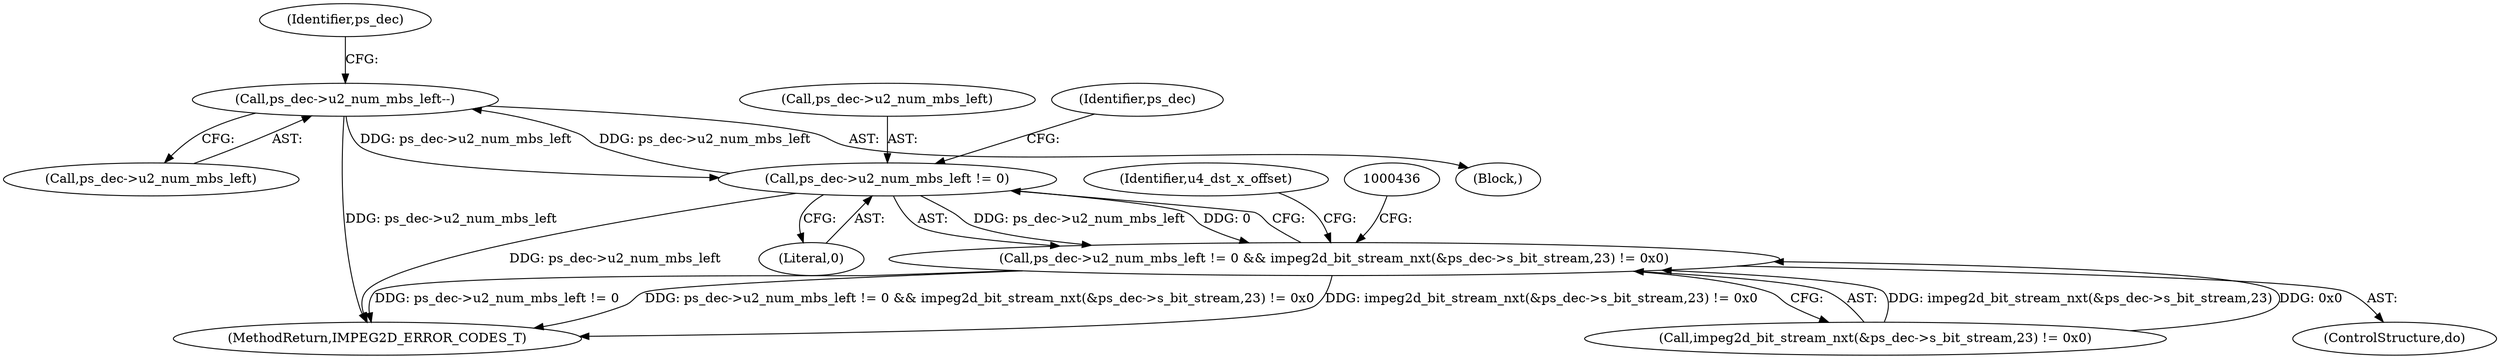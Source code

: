 digraph "0_Android_ffab15eb80630dc799eb410855c93525b75233c3_1@pointer" {
"1000375" [label="(Call,ps_dec->u2_num_mbs_left--)"];
"1000421" [label="(Call,ps_dec->u2_num_mbs_left != 0)"];
"1000375" [label="(Call,ps_dec->u2_num_mbs_left--)"];
"1000420" [label="(Call,ps_dec->u2_num_mbs_left != 0 && impeg2d_bit_stream_nxt(&ps_dec->s_bit_stream,23) != 0x0)"];
"1000421" [label="(Call,ps_dec->u2_num_mbs_left != 0)"];
"1000438" [label="(MethodReturn,IMPEG2D_ERROR_CODES_T)"];
"1000381" [label="(Identifier,ps_dec)"];
"1000426" [label="(Call,impeg2d_bit_stream_nxt(&ps_dec->s_bit_stream,23) != 0x0)"];
"1000166" [label="(Block,)"];
"1000422" [label="(Call,ps_dec->u2_num_mbs_left)"];
"1000430" [label="(Identifier,ps_dec)"];
"1000425" [label="(Literal,0)"];
"1000173" [label="(Identifier,u4_dst_x_offset)"];
"1000375" [label="(Call,ps_dec->u2_num_mbs_left--)"];
"1000165" [label="(ControlStructure,do)"];
"1000420" [label="(Call,ps_dec->u2_num_mbs_left != 0 && impeg2d_bit_stream_nxt(&ps_dec->s_bit_stream,23) != 0x0)"];
"1000376" [label="(Call,ps_dec->u2_num_mbs_left)"];
"1000375" -> "1000166"  [label="AST: "];
"1000375" -> "1000376"  [label="CFG: "];
"1000376" -> "1000375"  [label="AST: "];
"1000381" -> "1000375"  [label="CFG: "];
"1000375" -> "1000438"  [label="DDG: ps_dec->u2_num_mbs_left"];
"1000421" -> "1000375"  [label="DDG: ps_dec->u2_num_mbs_left"];
"1000375" -> "1000421"  [label="DDG: ps_dec->u2_num_mbs_left"];
"1000421" -> "1000420"  [label="AST: "];
"1000421" -> "1000425"  [label="CFG: "];
"1000422" -> "1000421"  [label="AST: "];
"1000425" -> "1000421"  [label="AST: "];
"1000430" -> "1000421"  [label="CFG: "];
"1000420" -> "1000421"  [label="CFG: "];
"1000421" -> "1000438"  [label="DDG: ps_dec->u2_num_mbs_left"];
"1000421" -> "1000420"  [label="DDG: ps_dec->u2_num_mbs_left"];
"1000421" -> "1000420"  [label="DDG: 0"];
"1000420" -> "1000165"  [label="AST: "];
"1000420" -> "1000426"  [label="CFG: "];
"1000426" -> "1000420"  [label="AST: "];
"1000173" -> "1000420"  [label="CFG: "];
"1000436" -> "1000420"  [label="CFG: "];
"1000420" -> "1000438"  [label="DDG: ps_dec->u2_num_mbs_left != 0 && impeg2d_bit_stream_nxt(&ps_dec->s_bit_stream,23) != 0x0"];
"1000420" -> "1000438"  [label="DDG: impeg2d_bit_stream_nxt(&ps_dec->s_bit_stream,23) != 0x0"];
"1000420" -> "1000438"  [label="DDG: ps_dec->u2_num_mbs_left != 0"];
"1000426" -> "1000420"  [label="DDG: impeg2d_bit_stream_nxt(&ps_dec->s_bit_stream,23)"];
"1000426" -> "1000420"  [label="DDG: 0x0"];
}
